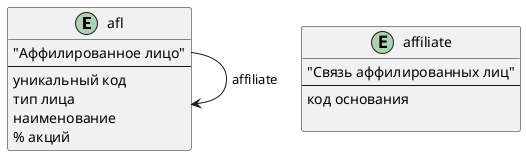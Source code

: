 @startuml
entity "аfl" as afl {
    "Аффилированное лицо"
    --
     уникальный код
     тип лица
     наименование
     % акций
} 
entity "affiliate" as affiliate {
    "Связь аффилированных лиц"
    --
    код основания   

}
 
afl->afl: affiliate 
@enduml